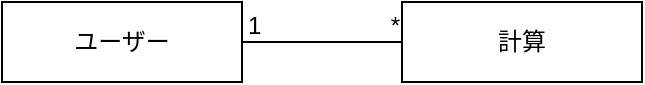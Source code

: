 <mxfile>
    <diagram id="kDXkgADHDvVVlkAV3kNd" name="ページ1">
        <mxGraphModel dx="990" dy="613" grid="1" gridSize="10" guides="1" tooltips="1" connect="1" arrows="1" fold="1" page="1" pageScale="1" pageWidth="827" pageHeight="1169" math="0" shadow="0">
            <root>
                <mxCell id="0"/>
                <mxCell id="1" parent="0"/>
                <mxCell id="2" value="ユーザー" style="rounded=0;whiteSpace=wrap;html=1;" vertex="1" parent="1">
                    <mxGeometry x="40" y="400" width="120" height="40" as="geometry"/>
                </mxCell>
                <mxCell id="3" value="計算" style="rounded=0;whiteSpace=wrap;html=1;" vertex="1" parent="1">
                    <mxGeometry x="240" y="400" width="120" height="40" as="geometry"/>
                </mxCell>
                <mxCell id="4" value="" style="endArrow=none;html=1;rounded=0;entryX=0;entryY=0.5;entryDx=0;entryDy=0;exitX=1;exitY=0.5;exitDx=0;exitDy=0;" edge="1" parent="1" source="2" target="3">
                    <mxGeometry relative="1" as="geometry">
                        <mxPoint x="160" y="420" as="sourcePoint"/>
                        <mxPoint x="240" y="420" as="targetPoint"/>
                    </mxGeometry>
                </mxCell>
                <mxCell id="5" value="1" style="resizable=0;html=1;whiteSpace=wrap;align=left;verticalAlign=bottom;" connectable="0" vertex="1" parent="4">
                    <mxGeometry x="-1" relative="1" as="geometry">
                        <mxPoint x="1" as="offset"/>
                    </mxGeometry>
                </mxCell>
                <mxCell id="6" value="*" style="resizable=0;html=1;whiteSpace=wrap;align=right;verticalAlign=bottom;" connectable="0" vertex="1" parent="4">
                    <mxGeometry x="1" relative="1" as="geometry"/>
                </mxCell>
            </root>
        </mxGraphModel>
    </diagram>
</mxfile>
